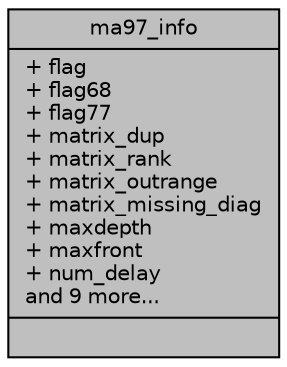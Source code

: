 digraph "ma97_info"
{
  edge [fontname="Helvetica",fontsize="10",labelfontname="Helvetica",labelfontsize="10"];
  node [fontname="Helvetica",fontsize="10",shape=record];
  Node1 [label="{ma97_info\n|+ flag\l+ flag68\l+ flag77\l+ matrix_dup\l+ matrix_rank\l+ matrix_outrange\l+ matrix_missing_diag\l+ maxdepth\l+ maxfront\l+ num_delay\land 9 more...\l|}",height=0.2,width=0.4,color="black", fillcolor="grey75", style="filled" fontcolor="black"];
}
